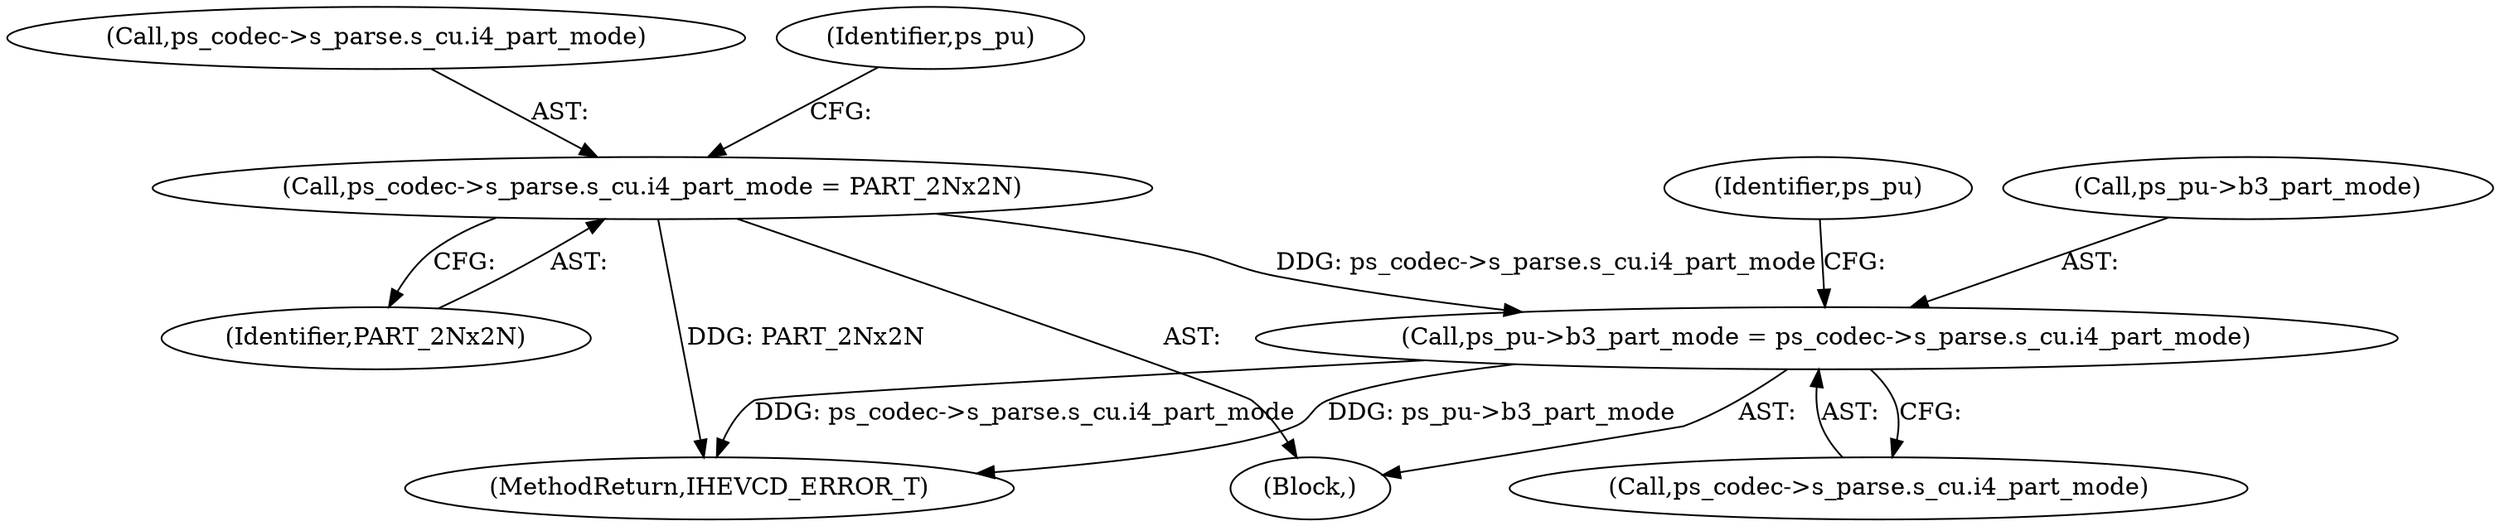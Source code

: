 digraph "0_Android_bcfc7124f6ef9f1ec128fb2e90de774a5b33d199_0@pointer" {
"1001867" [label="(Call,ps_pu->b3_part_mode = ps_codec->s_parse.s_cu.i4_part_mode)"];
"1001820" [label="(Call,ps_codec->s_parse.s_cu.i4_part_mode = PART_2Nx2N)"];
"1005079" [label="(MethodReturn,IHEVCD_ERROR_T)"];
"1001828" [label="(Identifier,PART_2Nx2N)"];
"1001871" [label="(Call,ps_codec->s_parse.s_cu.i4_part_mode)"];
"1001868" [label="(Call,ps_pu->b3_part_mode)"];
"1001820" [label="(Call,ps_codec->s_parse.s_cu.i4_part_mode = PART_2Nx2N)"];
"1001821" [label="(Call,ps_codec->s_parse.s_cu.i4_part_mode)"];
"1001831" [label="(Identifier,ps_pu)"];
"1001880" [label="(Identifier,ps_pu)"];
"1001711" [label="(Block,)"];
"1001867" [label="(Call,ps_pu->b3_part_mode = ps_codec->s_parse.s_cu.i4_part_mode)"];
"1001867" -> "1001711"  [label="AST: "];
"1001867" -> "1001871"  [label="CFG: "];
"1001868" -> "1001867"  [label="AST: "];
"1001871" -> "1001867"  [label="AST: "];
"1001880" -> "1001867"  [label="CFG: "];
"1001867" -> "1005079"  [label="DDG: ps_codec->s_parse.s_cu.i4_part_mode"];
"1001867" -> "1005079"  [label="DDG: ps_pu->b3_part_mode"];
"1001820" -> "1001867"  [label="DDG: ps_codec->s_parse.s_cu.i4_part_mode"];
"1001820" -> "1001711"  [label="AST: "];
"1001820" -> "1001828"  [label="CFG: "];
"1001821" -> "1001820"  [label="AST: "];
"1001828" -> "1001820"  [label="AST: "];
"1001831" -> "1001820"  [label="CFG: "];
"1001820" -> "1005079"  [label="DDG: PART_2Nx2N"];
}
